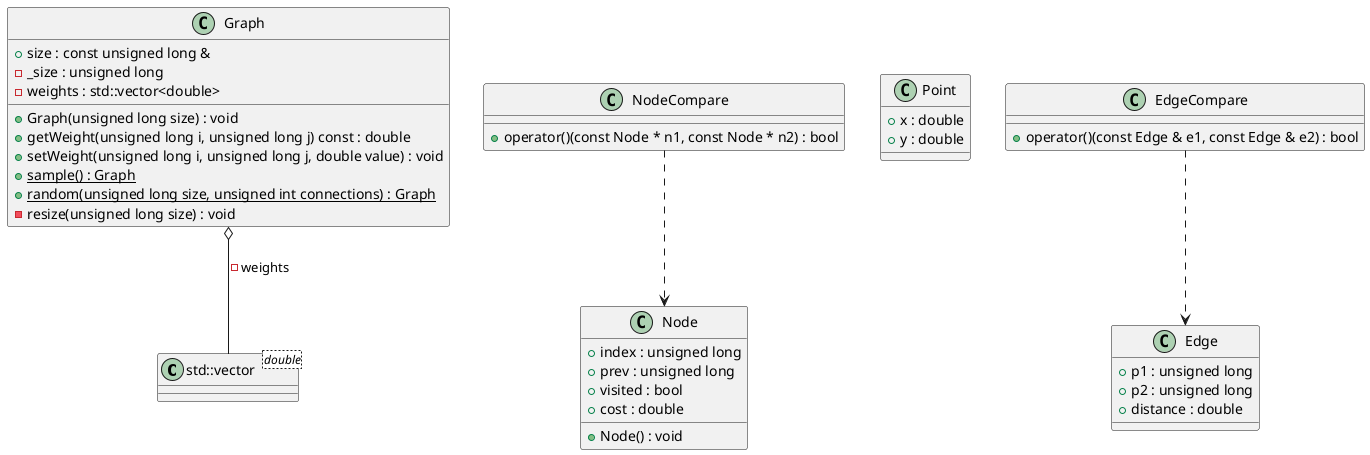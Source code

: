 @startuml
class "std::vector<double>" as C_0001416075627737883969
class C_0001416075627737883969 {
}
class "Graph" as C_0001069613870066812431
class C_0001069613870066812431 {
+Graph(unsigned long size) : void
+getWeight(unsigned long i, unsigned long j) const : double
+setWeight(unsigned long i, unsigned long j, double value) : void
{static} +sample() : Graph
{static} +random(unsigned long size, unsigned int connections) : Graph
-resize(unsigned long size) : void
+size : const unsigned long &
-_size : unsigned long
-weights : std::vector<double>
}
class "Node" as C_0000218299049716973303
class C_0000218299049716973303 {
+Node() : void
+index : unsigned long
+prev : unsigned long
+visited : bool
+cost : double
}
class "NodeCompare" as C_0000140293027590734614
class C_0000140293027590734614 {
+operator()(const Node * n1, const Node * n2) : bool
}
class "Point" as C_0002166275425153909472
class C_0002166275425153909472 {
+x : double
+y : double
}
class "Edge" as C_0000670296760435837588
class C_0000670296760435837588 {
+p1 : unsigned long
+p2 : unsigned long
+distance : double
}
class "EdgeCompare" as C_0001087390416821502252
class C_0001087390416821502252 {
+operator()(const Edge & e1, const Edge & e2) : bool
}
C_0001069613870066812431 o-- C_0001416075627737883969 : -weights
C_0000140293027590734614 ..> C_0000218299049716973303
C_0001087390416821502252 ..> C_0000670296760435837588

'Generated with clang-uml, version 0.3.4
'LLVM version Ubuntu clang version 15.0.6
@enduml
